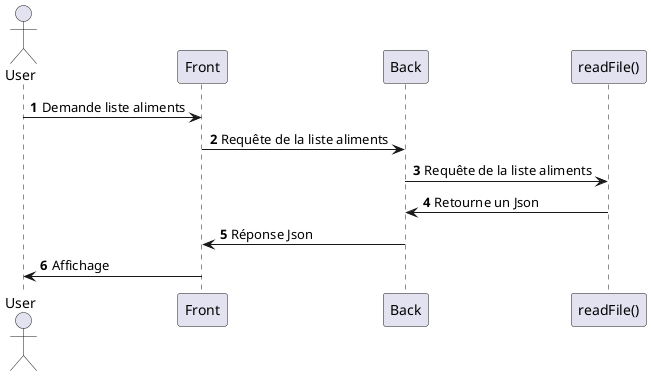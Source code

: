 @startuml
autonumber
actor User
User -> Front: Demande liste aliments
Front -> Back: Requête de la liste aliments
Back -> "readFile()": Requête de la liste aliments
"readFile()"-> Back: Retourne un Json
Back -> Front: Réponse Json
Front -> User: Affichage
@enduml